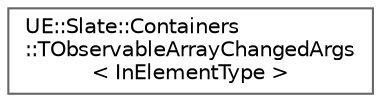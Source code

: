 digraph "Graphical Class Hierarchy"
{
 // INTERACTIVE_SVG=YES
 // LATEX_PDF_SIZE
  bgcolor="transparent";
  edge [fontname=Helvetica,fontsize=10,labelfontname=Helvetica,labelfontsize=10];
  node [fontname=Helvetica,fontsize=10,shape=box,height=0.2,width=0.4];
  rankdir="LR";
  Node0 [id="Node000000",label="UE::Slate::Containers\l::TObservableArrayChangedArgs\l\< InElementType \>",height=0.2,width=0.4,color="grey40", fillcolor="white", style="filled",URL="$d9/d57/structUE_1_1Slate_1_1Containers_1_1TObservableArrayChangedArgs.html",tooltip=" "];
}
